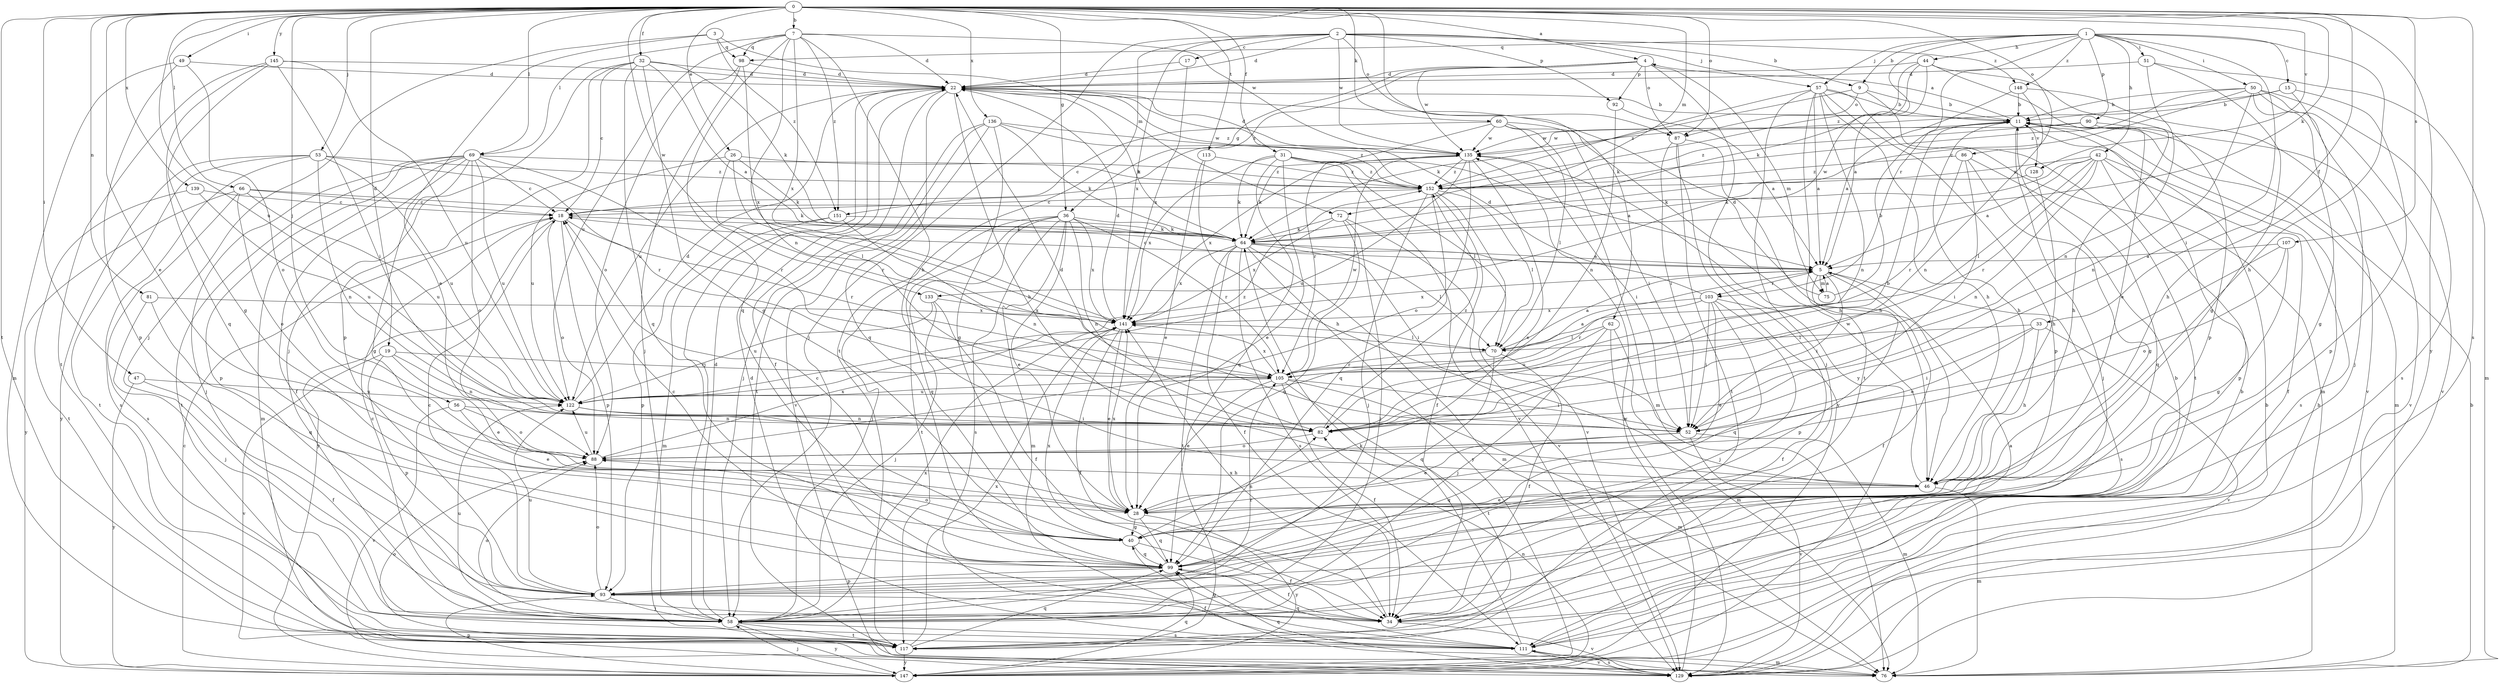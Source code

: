 strict digraph  {
0;
1;
2;
3;
4;
5;
7;
9;
11;
15;
17;
18;
19;
22;
26;
28;
31;
32;
33;
34;
36;
40;
42;
44;
46;
47;
49;
50;
51;
52;
53;
56;
57;
58;
60;
62;
64;
66;
69;
70;
72;
75;
76;
81;
82;
86;
87;
88;
90;
92;
93;
98;
99;
103;
105;
107;
111;
113;
117;
122;
128;
129;
133;
135;
136;
139;
141;
145;
147;
148;
151;
152;
0 -> 4  [label=a];
0 -> 7  [label=b];
0 -> 19  [label=d];
0 -> 26  [label=e];
0 -> 28  [label=e];
0 -> 31  [label=f];
0 -> 32  [label=f];
0 -> 33  [label=f];
0 -> 36  [label=g];
0 -> 47  [label=i];
0 -> 49  [label=i];
0 -> 53  [label=j];
0 -> 56  [label=j];
0 -> 60  [label=k];
0 -> 62  [label=k];
0 -> 64  [label=k];
0 -> 66  [label=l];
0 -> 69  [label=l];
0 -> 72  [label=m];
0 -> 81  [label=n];
0 -> 86  [label=o];
0 -> 87  [label=o];
0 -> 107  [label=s];
0 -> 111  [label=s];
0 -> 113  [label=t];
0 -> 117  [label=t];
0 -> 122  [label=u];
0 -> 128  [label=v];
0 -> 133  [label=w];
0 -> 136  [label=x];
0 -> 139  [label=x];
0 -> 145  [label=y];
0 -> 147  [label=y];
1 -> 9  [label=b];
1 -> 15  [label=c];
1 -> 42  [label=h];
1 -> 44  [label=h];
1 -> 46  [label=h];
1 -> 50  [label=i];
1 -> 51  [label=i];
1 -> 52  [label=i];
1 -> 57  [label=j];
1 -> 90  [label=p];
1 -> 98  [label=q];
1 -> 103  [label=r];
1 -> 133  [label=w];
1 -> 148  [label=z];
2 -> 9  [label=b];
2 -> 17  [label=c];
2 -> 22  [label=d];
2 -> 57  [label=j];
2 -> 58  [label=j];
2 -> 87  [label=o];
2 -> 92  [label=p];
2 -> 117  [label=t];
2 -> 135  [label=w];
2 -> 141  [label=x];
2 -> 148  [label=z];
3 -> 28  [label=e];
3 -> 58  [label=j];
3 -> 72  [label=m];
3 -> 98  [label=q];
3 -> 151  [label=z];
4 -> 22  [label=d];
4 -> 36  [label=g];
4 -> 75  [label=m];
4 -> 87  [label=o];
4 -> 92  [label=p];
4 -> 135  [label=w];
4 -> 147  [label=y];
4 -> 151  [label=z];
5 -> 18  [label=c];
5 -> 34  [label=f];
5 -> 52  [label=i];
5 -> 75  [label=m];
5 -> 93  [label=p];
5 -> 103  [label=r];
5 -> 111  [label=s];
5 -> 141  [label=x];
7 -> 22  [label=d];
7 -> 46  [label=h];
7 -> 69  [label=l];
7 -> 82  [label=n];
7 -> 98  [label=q];
7 -> 99  [label=q];
7 -> 122  [label=u];
7 -> 135  [label=w];
7 -> 141  [label=x];
7 -> 151  [label=z];
9 -> 11  [label=b];
9 -> 64  [label=k];
9 -> 87  [label=o];
9 -> 117  [label=t];
11 -> 4  [label=a];
11 -> 46  [label=h];
11 -> 58  [label=j];
11 -> 76  [label=m];
11 -> 128  [label=v];
11 -> 135  [label=w];
15 -> 11  [label=b];
15 -> 46  [label=h];
15 -> 93  [label=p];
15 -> 135  [label=w];
17 -> 22  [label=d];
17 -> 141  [label=x];
18 -> 64  [label=k];
18 -> 88  [label=o];
18 -> 93  [label=p];
18 -> 105  [label=r];
18 -> 147  [label=y];
19 -> 28  [label=e];
19 -> 82  [label=n];
19 -> 93  [label=p];
19 -> 105  [label=r];
19 -> 129  [label=v];
22 -> 11  [label=b];
22 -> 34  [label=f];
22 -> 46  [label=h];
22 -> 58  [label=j];
22 -> 64  [label=k];
22 -> 99  [label=q];
22 -> 122  [label=u];
22 -> 152  [label=z];
26 -> 64  [label=k];
26 -> 70  [label=l];
26 -> 105  [label=r];
26 -> 122  [label=u];
26 -> 152  [label=z];
28 -> 40  [label=g];
28 -> 99  [label=q];
28 -> 141  [label=x];
28 -> 147  [label=y];
31 -> 5  [label=a];
31 -> 28  [label=e];
31 -> 64  [label=k];
31 -> 70  [label=l];
31 -> 99  [label=q];
31 -> 129  [label=v];
31 -> 141  [label=x];
31 -> 152  [label=z];
32 -> 5  [label=a];
32 -> 18  [label=c];
32 -> 22  [label=d];
32 -> 40  [label=g];
32 -> 58  [label=j];
32 -> 64  [label=k];
32 -> 93  [label=p];
32 -> 99  [label=q];
33 -> 46  [label=h];
33 -> 52  [label=i];
33 -> 70  [label=l];
33 -> 88  [label=o];
33 -> 129  [label=v];
34 -> 5  [label=a];
34 -> 11  [label=b];
34 -> 129  [label=v];
34 -> 141  [label=x];
36 -> 28  [label=e];
36 -> 58  [label=j];
36 -> 64  [label=k];
36 -> 76  [label=m];
36 -> 82  [label=n];
36 -> 99  [label=q];
36 -> 105  [label=r];
36 -> 111  [label=s];
36 -> 117  [label=t];
36 -> 141  [label=x];
40 -> 18  [label=c];
40 -> 34  [label=f];
40 -> 82  [label=n];
40 -> 88  [label=o];
40 -> 99  [label=q];
42 -> 5  [label=a];
42 -> 34  [label=f];
42 -> 64  [label=k];
42 -> 70  [label=l];
42 -> 82  [label=n];
42 -> 93  [label=p];
42 -> 105  [label=r];
42 -> 111  [label=s];
42 -> 152  [label=z];
44 -> 5  [label=a];
44 -> 22  [label=d];
44 -> 28  [label=e];
44 -> 64  [label=k];
44 -> 93  [label=p];
44 -> 152  [label=z];
46 -> 28  [label=e];
46 -> 76  [label=m];
46 -> 135  [label=w];
47 -> 34  [label=f];
47 -> 122  [label=u];
47 -> 147  [label=y];
49 -> 22  [label=d];
49 -> 76  [label=m];
49 -> 88  [label=o];
49 -> 93  [label=p];
50 -> 11  [label=b];
50 -> 18  [label=c];
50 -> 40  [label=g];
50 -> 58  [label=j];
50 -> 82  [label=n];
50 -> 111  [label=s];
50 -> 129  [label=v];
50 -> 152  [label=z];
51 -> 22  [label=d];
51 -> 40  [label=g];
51 -> 76  [label=m];
51 -> 82  [label=n];
52 -> 22  [label=d];
52 -> 28  [label=e];
52 -> 76  [label=m];
52 -> 99  [label=q];
52 -> 129  [label=v];
53 -> 82  [label=n];
53 -> 105  [label=r];
53 -> 111  [label=s];
53 -> 117  [label=t];
53 -> 122  [label=u];
53 -> 147  [label=y];
53 -> 152  [label=z];
56 -> 28  [label=e];
56 -> 82  [label=n];
56 -> 88  [label=o];
56 -> 129  [label=v];
57 -> 5  [label=a];
57 -> 11  [label=b];
57 -> 46  [label=h];
57 -> 58  [label=j];
57 -> 76  [label=m];
57 -> 82  [label=n];
57 -> 93  [label=p];
57 -> 117  [label=t];
57 -> 152  [label=z];
58 -> 18  [label=c];
58 -> 22  [label=d];
58 -> 88  [label=o];
58 -> 105  [label=r];
58 -> 111  [label=s];
58 -> 117  [label=t];
58 -> 122  [label=u];
58 -> 141  [label=x];
58 -> 147  [label=y];
60 -> 18  [label=c];
60 -> 46  [label=h];
60 -> 52  [label=i];
60 -> 70  [label=l];
60 -> 76  [label=m];
60 -> 105  [label=r];
60 -> 135  [label=w];
62 -> 58  [label=j];
62 -> 70  [label=l];
62 -> 76  [label=m];
62 -> 122  [label=u];
62 -> 129  [label=v];
64 -> 5  [label=a];
64 -> 34  [label=f];
64 -> 52  [label=i];
64 -> 70  [label=l];
64 -> 76  [label=m];
64 -> 111  [label=s];
64 -> 117  [label=t];
64 -> 141  [label=x];
64 -> 147  [label=y];
66 -> 18  [label=c];
66 -> 64  [label=k];
66 -> 88  [label=o];
66 -> 111  [label=s];
66 -> 122  [label=u];
66 -> 147  [label=y];
69 -> 18  [label=c];
69 -> 34  [label=f];
69 -> 40  [label=g];
69 -> 58  [label=j];
69 -> 76  [label=m];
69 -> 88  [label=o];
69 -> 93  [label=p];
69 -> 105  [label=r];
69 -> 117  [label=t];
69 -> 122  [label=u];
69 -> 152  [label=z];
70 -> 5  [label=a];
70 -> 34  [label=f];
70 -> 99  [label=q];
70 -> 105  [label=r];
72 -> 58  [label=j];
72 -> 64  [label=k];
72 -> 99  [label=q];
72 -> 129  [label=v];
72 -> 141  [label=x];
75 -> 5  [label=a];
75 -> 11  [label=b];
75 -> 22  [label=d];
76 -> 11  [label=b];
81 -> 58  [label=j];
81 -> 99  [label=q];
81 -> 141  [label=x];
82 -> 11  [label=b];
82 -> 88  [label=o];
82 -> 152  [label=z];
86 -> 40  [label=g];
86 -> 52  [label=i];
86 -> 99  [label=q];
86 -> 105  [label=r];
86 -> 152  [label=z];
87 -> 46  [label=h];
87 -> 52  [label=i];
87 -> 117  [label=t];
87 -> 147  [label=y];
88 -> 46  [label=h];
88 -> 122  [label=u];
88 -> 141  [label=x];
90 -> 46  [label=h];
90 -> 129  [label=v];
90 -> 135  [label=w];
90 -> 152  [label=z];
92 -> 5  [label=a];
92 -> 82  [label=n];
93 -> 18  [label=c];
93 -> 34  [label=f];
93 -> 58  [label=j];
93 -> 88  [label=o];
93 -> 122  [label=u];
98 -> 22  [label=d];
98 -> 58  [label=j];
98 -> 88  [label=o];
98 -> 141  [label=x];
99 -> 18  [label=c];
99 -> 34  [label=f];
99 -> 93  [label=p];
99 -> 141  [label=x];
103 -> 22  [label=d];
103 -> 28  [label=e];
103 -> 34  [label=f];
103 -> 52  [label=i];
103 -> 58  [label=j];
103 -> 99  [label=q];
103 -> 105  [label=r];
103 -> 141  [label=x];
105 -> 5  [label=a];
105 -> 28  [label=e];
105 -> 34  [label=f];
105 -> 52  [label=i];
105 -> 76  [label=m];
105 -> 117  [label=t];
105 -> 122  [label=u];
105 -> 135  [label=w];
105 -> 141  [label=x];
107 -> 5  [label=a];
107 -> 40  [label=g];
107 -> 52  [label=i];
107 -> 88  [label=o];
111 -> 11  [label=b];
111 -> 22  [label=d];
111 -> 40  [label=g];
111 -> 64  [label=k];
111 -> 76  [label=m];
111 -> 99  [label=q];
111 -> 129  [label=v];
113 -> 28  [label=e];
113 -> 46  [label=h];
113 -> 152  [label=z];
117 -> 88  [label=o];
117 -> 99  [label=q];
117 -> 141  [label=x];
117 -> 147  [label=y];
122 -> 22  [label=d];
122 -> 52  [label=i];
122 -> 82  [label=n];
122 -> 152  [label=z];
128 -> 46  [label=h];
128 -> 64  [label=k];
129 -> 11  [label=b];
129 -> 99  [label=q];
129 -> 111  [label=s];
129 -> 135  [label=w];
133 -> 34  [label=f];
133 -> 58  [label=j];
133 -> 122  [label=u];
133 -> 141  [label=x];
135 -> 22  [label=d];
135 -> 28  [label=e];
135 -> 52  [label=i];
135 -> 64  [label=k];
135 -> 88  [label=o];
135 -> 122  [label=u];
135 -> 141  [label=x];
135 -> 152  [label=z];
136 -> 40  [label=g];
136 -> 58  [label=j];
136 -> 64  [label=k];
136 -> 117  [label=t];
136 -> 129  [label=v];
136 -> 135  [label=w];
136 -> 152  [label=z];
139 -> 18  [label=c];
139 -> 117  [label=t];
139 -> 122  [label=u];
141 -> 22  [label=d];
141 -> 28  [label=e];
141 -> 34  [label=f];
141 -> 70  [label=l];
145 -> 22  [label=d];
145 -> 40  [label=g];
145 -> 52  [label=i];
145 -> 99  [label=q];
145 -> 117  [label=t];
145 -> 122  [label=u];
147 -> 11  [label=b];
147 -> 18  [label=c];
147 -> 58  [label=j];
147 -> 82  [label=n];
147 -> 93  [label=p];
147 -> 99  [label=q];
148 -> 5  [label=a];
148 -> 11  [label=b];
148 -> 82  [label=n];
148 -> 129  [label=v];
151 -> 64  [label=k];
151 -> 76  [label=m];
151 -> 82  [label=n];
151 -> 93  [label=p];
152 -> 18  [label=c];
152 -> 34  [label=f];
152 -> 58  [label=j];
152 -> 70  [label=l];
152 -> 99  [label=q];
152 -> 129  [label=v];
}
